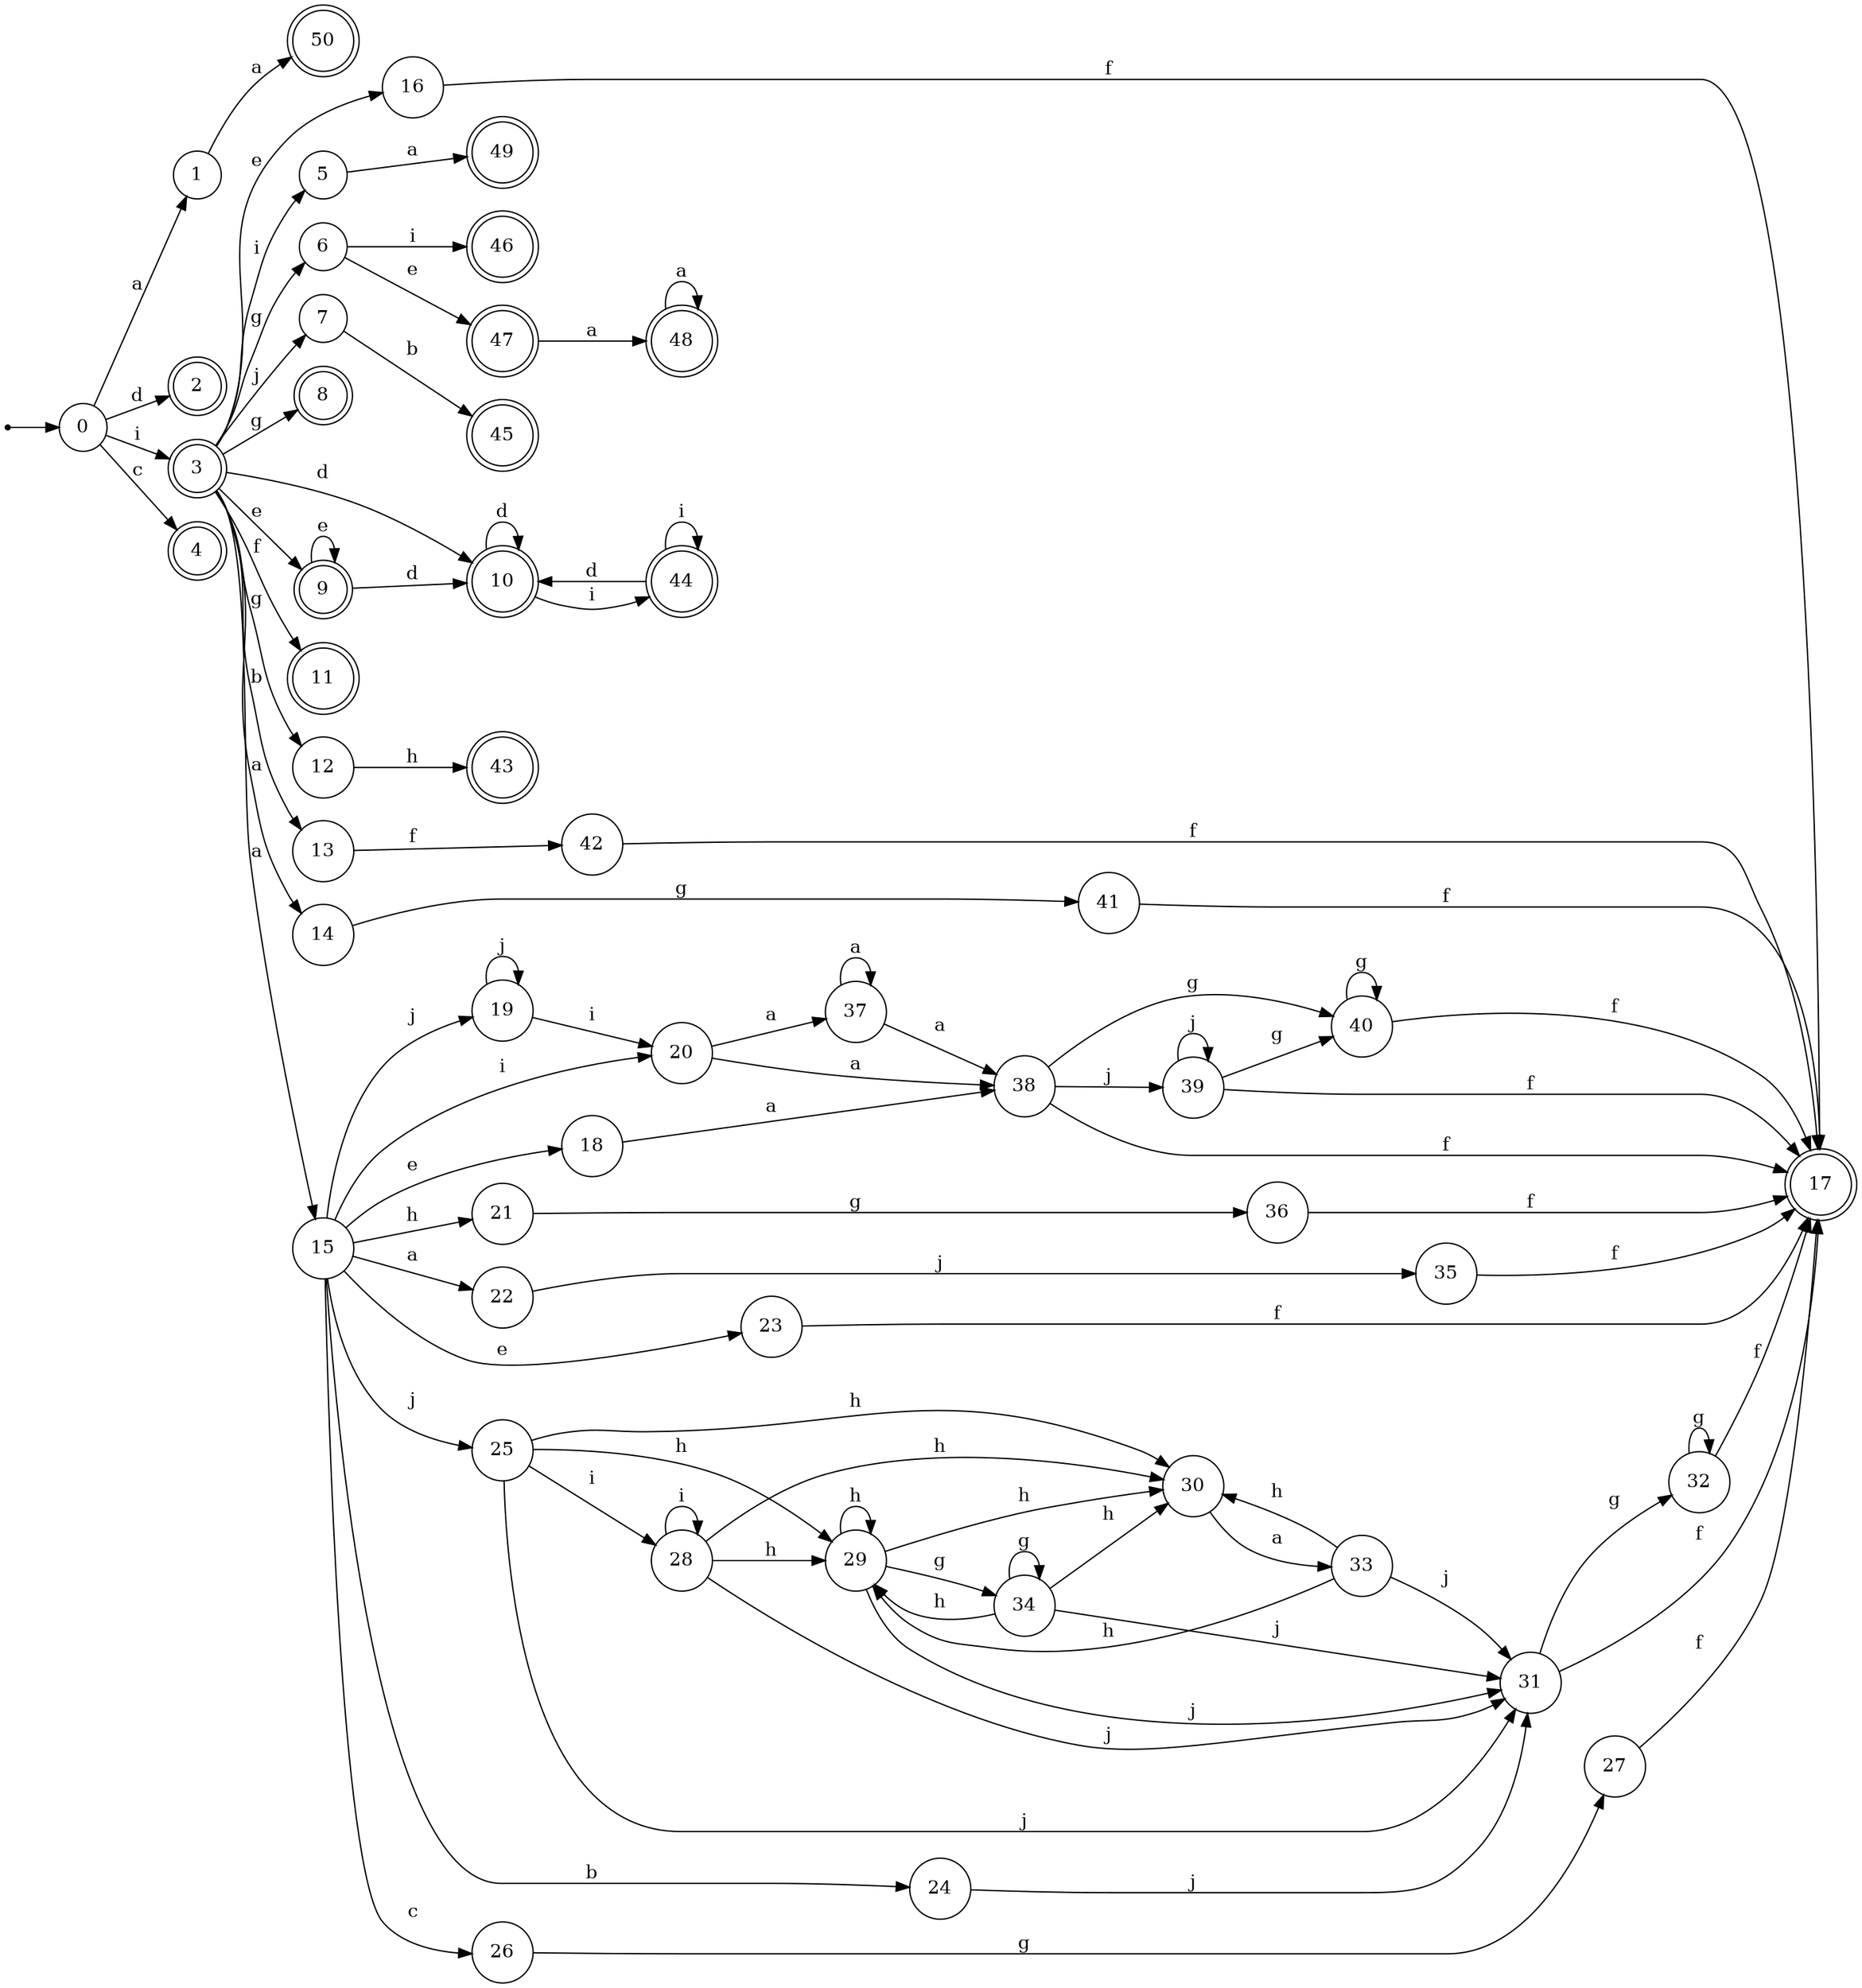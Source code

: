 digraph finite_state_machine {
rankdir=LR;
size="20,20";
node [shape = point]; "dummy0"
node [shape = circle]; "0";
"dummy0" -> "0";
node [shape = circle]; "1";
node [shape = doublecircle]; "2";node [shape = doublecircle]; "3";node [shape = doublecircle]; "4";node [shape = circle]; "5";
node [shape = circle]; "6";
node [shape = circle]; "7";
node [shape = doublecircle]; "8";node [shape = doublecircle]; "9";node [shape = doublecircle]; "10";node [shape = doublecircle]; "11";node [shape = circle]; "12";
node [shape = circle]; "13";
node [shape = circle]; "14";
node [shape = circle]; "15";
node [shape = circle]; "16";
node [shape = doublecircle]; "17";node [shape = circle]; "18";
node [shape = circle]; "19";
node [shape = circle]; "20";
node [shape = circle]; "21";
node [shape = circle]; "22";
node [shape = circle]; "23";
node [shape = circle]; "24";
node [shape = circle]; "25";
node [shape = circle]; "26";
node [shape = circle]; "27";
node [shape = circle]; "28";
node [shape = circle]; "29";
node [shape = circle]; "30";
node [shape = circle]; "31";
node [shape = circle]; "32";
node [shape = circle]; "33";
node [shape = circle]; "34";
node [shape = circle]; "35";
node [shape = circle]; "36";
node [shape = circle]; "37";
node [shape = circle]; "38";
node [shape = circle]; "39";
node [shape = circle]; "40";
node [shape = circle]; "41";
node [shape = circle]; "42";
node [shape = doublecircle]; "43";node [shape = doublecircle]; "44";node [shape = doublecircle]; "45";node [shape = doublecircle]; "46";node [shape = doublecircle]; "47";node [shape = doublecircle]; "48";node [shape = doublecircle]; "49";node [shape = doublecircle]; "50";"0" -> "1" [label = "a"];
 "0" -> "2" [label = "d"];
 "0" -> "3" [label = "i"];
 "0" -> "4" [label = "c"];
 "3" -> "5" [label = "i"];
 "3" -> "8" [label = "g"];
 "3" -> "12" [label = "g"];
 "3" -> "6" [label = "g"];
 "3" -> "7" [label = "j"];
 "3" -> "16" [label = "e"];
 "3" -> "9" [label = "e"];
 "3" -> "10" [label = "d"];
 "3" -> "11" [label = "f"];
 "3" -> "13" [label = "b"];
 "3" -> "14" [label = "a"];
 "3" -> "15" [label = "a"];
 "16" -> "17" [label = "f"];
 "15" -> "18" [label = "e"];
 "15" -> "23" [label = "e"];
 "15" -> "25" [label = "j"];
 "15" -> "19" [label = "j"];
 "15" -> "20" [label = "i"];
 "15" -> "21" [label = "h"];
 "15" -> "22" [label = "a"];
 "15" -> "24" [label = "b"];
 "15" -> "26" [label = "c"];
 "26" -> "27" [label = "g"];
 "27" -> "17" [label = "f"];
 "25" -> "28" [label = "i"];
 "25" -> "29" [label = "h"];
 "25" -> "30" [label = "h"];
 "25" -> "31" [label = "j"];
 "31" -> "32" [label = "g"];
 "31" -> "17" [label = "f"];
 "32" -> "32" [label = "g"];
 "32" -> "17" [label = "f"];
 "30" -> "33" [label = "a"];
 "33" -> "29" [label = "h"];
 "33" -> "30" [label = "h"];
 "33" -> "31" [label = "j"];
 "29" -> "29" [label = "h"];
 "29" -> "30" [label = "h"];
 "29" -> "34" [label = "g"];
 "29" -> "31" [label = "j"];
 "34" -> "34" [label = "g"];
 "34" -> "29" [label = "h"];
 "34" -> "30" [label = "h"];
 "34" -> "31" [label = "j"];
 "28" -> "28" [label = "i"];
 "28" -> "29" [label = "h"];
 "28" -> "30" [label = "h"];
 "28" -> "31" [label = "j"];
 "24" -> "31" [label = "j"];
 "23" -> "17" [label = "f"];
 "22" -> "35" [label = "j"];
 "35" -> "17" [label = "f"];
 "21" -> "36" [label = "g"];
 "36" -> "17" [label = "f"];
 "20" -> "37" [label = "a"];
 "20" -> "38" [label = "a"];
 "38" -> "39" [label = "j"];
 "38" -> "40" [label = "g"];
 "38" -> "17" [label = "f"];
 "40" -> "40" [label = "g"];
 "40" -> "17" [label = "f"];
 "39" -> "39" [label = "j"];
 "39" -> "40" [label = "g"];
 "39" -> "17" [label = "f"];
 "37" -> "37" [label = "a"];
 "37" -> "38" [label = "a"];
 "19" -> "19" [label = "j"];
 "19" -> "20" [label = "i"];
 "18" -> "38" [label = "a"];
 "14" -> "41" [label = "g"];
 "41" -> "17" [label = "f"];
 "13" -> "42" [label = "f"];
 "42" -> "17" [label = "f"];
 "12" -> "43" [label = "h"];
 "10" -> "10" [label = "d"];
 "10" -> "44" [label = "i"];
 "44" -> "44" [label = "i"];
 "44" -> "10" [label = "d"];
 "9" -> "9" [label = "e"];
 "9" -> "10" [label = "d"];
 "7" -> "45" [label = "b"];
 "6" -> "46" [label = "i"];
 "6" -> "47" [label = "e"];
 "47" -> "48" [label = "a"];
 "48" -> "48" [label = "a"];
 "5" -> "49" [label = "a"];
 "1" -> "50" [label = "a"];
 }
